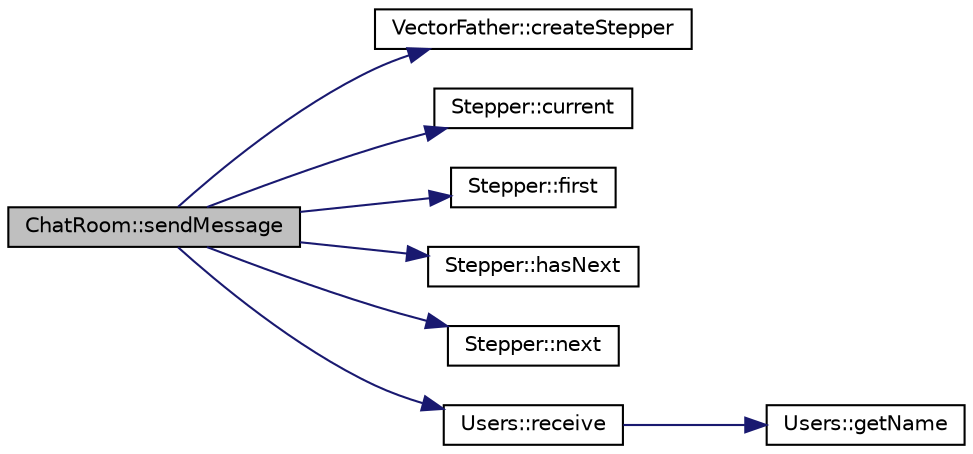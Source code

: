 digraph "ChatRoom::sendMessage"
{
 // LATEX_PDF_SIZE
  edge [fontname="Helvetica",fontsize="10",labelfontname="Helvetica",labelfontsize="10"];
  node [fontname="Helvetica",fontsize="10",shape=record];
  rankdir="LR";
  Node1 [label="ChatRoom::sendMessage",height=0.2,width=0.4,color="black", fillcolor="grey75", style="filled", fontcolor="black",tooltip="Send a message from a user to the chat room."];
  Node1 -> Node2 [color="midnightblue",fontsize="10",style="solid",fontname="Helvetica"];
  Node2 [label="VectorFather::createStepper",height=0.2,width=0.4,color="black", fillcolor="white", style="filled",URL="$classVectorFather.html#ad7775ccd733815aa48eb0b8cc5ebffd7",tooltip="Create a stepper iterator for this vector."];
  Node1 -> Node3 [color="midnightblue",fontsize="10",style="solid",fontname="Helvetica"];
  Node3 [label="Stepper::current",height=0.2,width=0.4,color="black", fillcolor="white", style="filled",URL="$classStepper.html#a16d93afdcdc7190e84904b8904c5a8bd",tooltip="Get the current element without advancing."];
  Node1 -> Node4 [color="midnightblue",fontsize="10",style="solid",fontname="Helvetica"];
  Node4 [label="Stepper::first",height=0.2,width=0.4,color="black", fillcolor="white", style="filled",URL="$classStepper.html#aebd518b8673631e25056bb9fd7022c98",tooltip="Move to and return the first element."];
  Node1 -> Node5 [color="midnightblue",fontsize="10",style="solid",fontname="Helvetica"];
  Node5 [label="Stepper::hasNext",height=0.2,width=0.4,color="black", fillcolor="white", style="filled",URL="$classStepper.html#a7fe293586b963c65e2af4ae206c2e2ed",tooltip="Check if there are more elements to iterate over."];
  Node1 -> Node6 [color="midnightblue",fontsize="10",style="solid",fontname="Helvetica"];
  Node6 [label="Stepper::next",height=0.2,width=0.4,color="black", fillcolor="white", style="filled",URL="$classStepper.html#af58e5f738012158ed81b91c9e306008f",tooltip="Move to the next element in the collection."];
  Node1 -> Node7 [color="midnightblue",fontsize="10",style="solid",fontname="Helvetica"];
  Node7 [label="Users::receive",height=0.2,width=0.4,color="black", fillcolor="white", style="filled",URL="$classUsers.html#ae7c1e816b6eaa92486b200f2dcb0c6f5",tooltip="Receive a message from another user."];
  Node7 -> Node8 [color="midnightblue",fontsize="10",style="solid",fontname="Helvetica"];
  Node8 [label="Users::getName",height=0.2,width=0.4,color="black", fillcolor="white", style="filled",URL="$classUsers.html#aef65d9acf991a4073417fa84b3a9847c",tooltip="Get the user's display name."];
}
